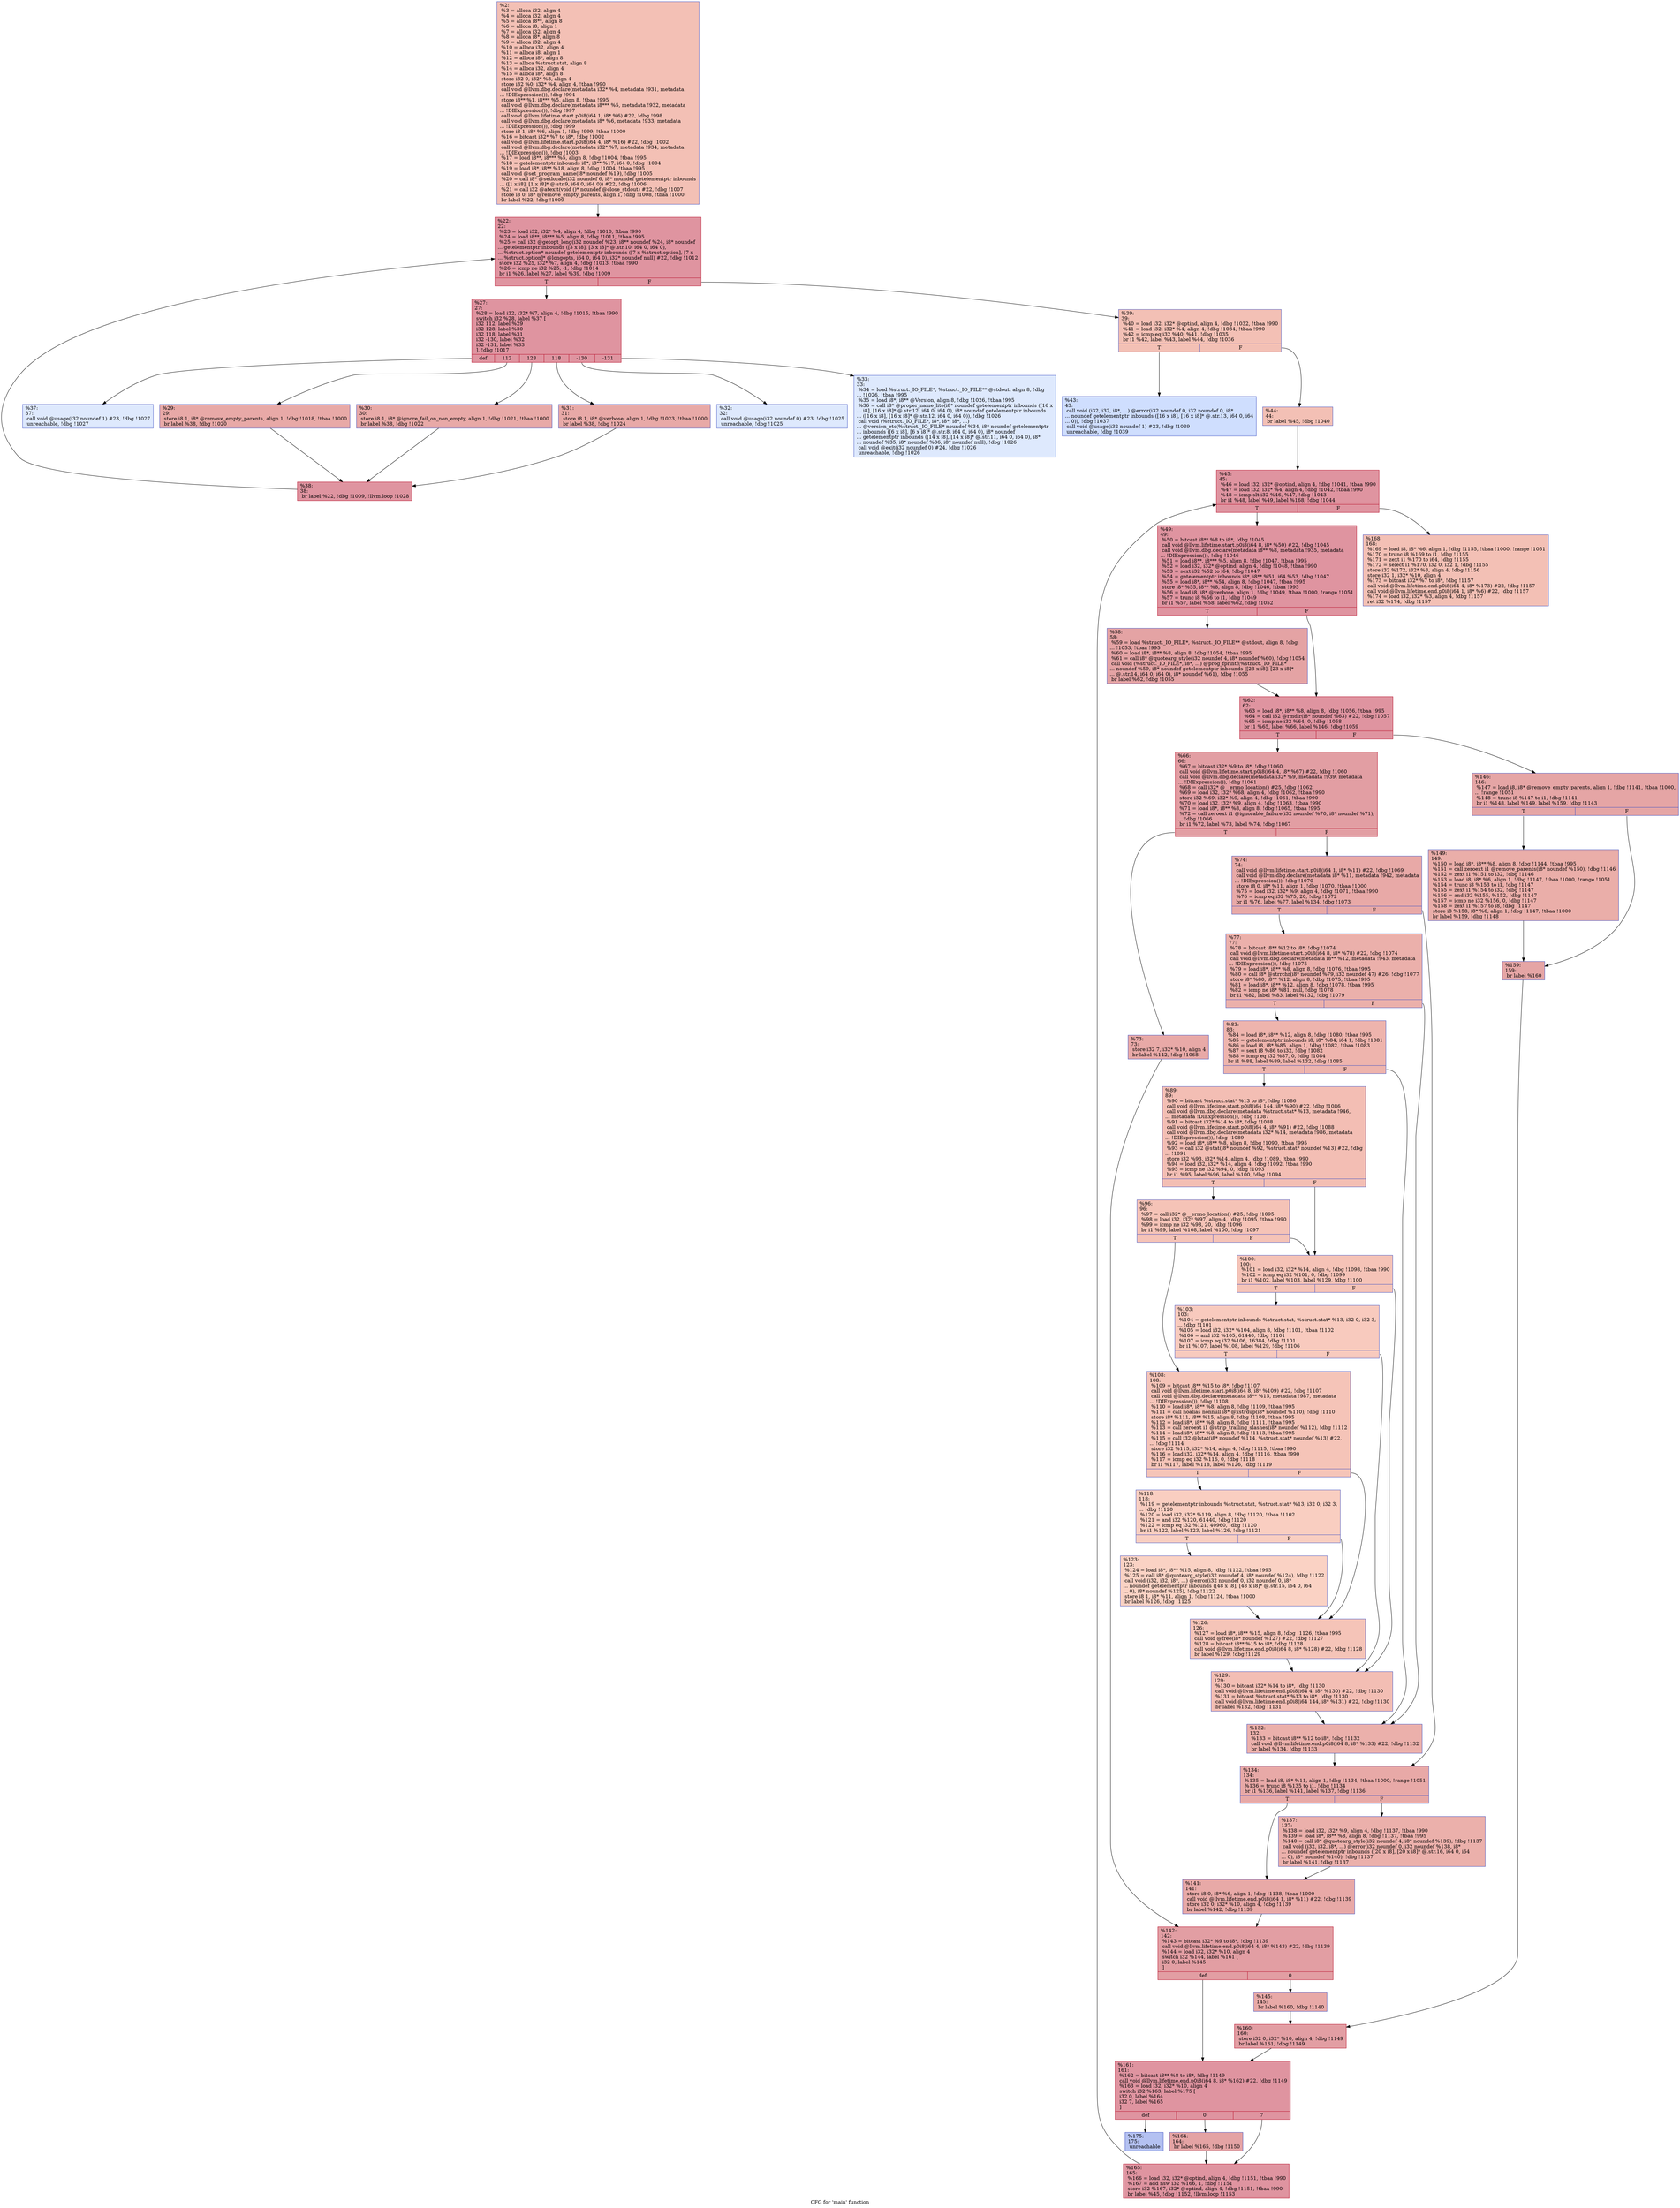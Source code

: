 digraph "CFG for 'main' function" {
	label="CFG for 'main' function";

	Node0x213a2c0 [shape=record,color="#3d50c3ff", style=filled, fillcolor="#e5705870",label="{%2:\l  %3 = alloca i32, align 4\l  %4 = alloca i32, align 4\l  %5 = alloca i8**, align 8\l  %6 = alloca i8, align 1\l  %7 = alloca i32, align 4\l  %8 = alloca i8*, align 8\l  %9 = alloca i32, align 4\l  %10 = alloca i32, align 4\l  %11 = alloca i8, align 1\l  %12 = alloca i8*, align 8\l  %13 = alloca %struct.stat, align 8\l  %14 = alloca i32, align 4\l  %15 = alloca i8*, align 8\l  store i32 0, i32* %3, align 4\l  store i32 %0, i32* %4, align 4, !tbaa !990\l  call void @llvm.dbg.declare(metadata i32* %4, metadata !931, metadata\l... !DIExpression()), !dbg !994\l  store i8** %1, i8*** %5, align 8, !tbaa !995\l  call void @llvm.dbg.declare(metadata i8*** %5, metadata !932, metadata\l... !DIExpression()), !dbg !997\l  call void @llvm.lifetime.start.p0i8(i64 1, i8* %6) #22, !dbg !998\l  call void @llvm.dbg.declare(metadata i8* %6, metadata !933, metadata\l... !DIExpression()), !dbg !999\l  store i8 1, i8* %6, align 1, !dbg !999, !tbaa !1000\l  %16 = bitcast i32* %7 to i8*, !dbg !1002\l  call void @llvm.lifetime.start.p0i8(i64 4, i8* %16) #22, !dbg !1002\l  call void @llvm.dbg.declare(metadata i32* %7, metadata !934, metadata\l... !DIExpression()), !dbg !1003\l  %17 = load i8**, i8*** %5, align 8, !dbg !1004, !tbaa !995\l  %18 = getelementptr inbounds i8*, i8** %17, i64 0, !dbg !1004\l  %19 = load i8*, i8** %18, align 8, !dbg !1004, !tbaa !995\l  call void @set_program_name(i8* noundef %19), !dbg !1005\l  %20 = call i8* @setlocale(i32 noundef 6, i8* noundef getelementptr inbounds\l... ([1 x i8], [1 x i8]* @.str.9, i64 0, i64 0)) #22, !dbg !1006\l  %21 = call i32 @atexit(void ()* noundef @close_stdout) #22, !dbg !1007\l  store i8 0, i8* @remove_empty_parents, align 1, !dbg !1008, !tbaa !1000\l  br label %22, !dbg !1009\l}"];
	Node0x213a2c0 -> Node0x213a310;
	Node0x213a310 [shape=record,color="#b70d28ff", style=filled, fillcolor="#b70d2870",label="{%22:\l22:                                               \l  %23 = load i32, i32* %4, align 4, !dbg !1010, !tbaa !990\l  %24 = load i8**, i8*** %5, align 8, !dbg !1011, !tbaa !995\l  %25 = call i32 @getopt_long(i32 noundef %23, i8** noundef %24, i8* noundef\l... getelementptr inbounds ([3 x i8], [3 x i8]* @.str.10, i64 0, i64 0),\l... %struct.option* noundef getelementptr inbounds ([7 x %struct.option], [7 x\l... %struct.option]* @longopts, i64 0, i64 0), i32* noundef null) #22, !dbg !1012\l  store i32 %25, i32* %7, align 4, !dbg !1013, !tbaa !990\l  %26 = icmp ne i32 %25, -1, !dbg !1014\l  br i1 %26, label %27, label %39, !dbg !1009\l|{<s0>T|<s1>F}}"];
	Node0x213a310:s0 -> Node0x213a360;
	Node0x213a310:s1 -> Node0x213a5e0;
	Node0x213a360 [shape=record,color="#b70d28ff", style=filled, fillcolor="#b70d2870",label="{%27:\l27:                                               \l  %28 = load i32, i32* %7, align 4, !dbg !1015, !tbaa !990\l  switch i32 %28, label %37 [\l    i32 112, label %29\l    i32 128, label %30\l    i32 118, label %31\l    i32 -130, label %32\l    i32 -131, label %33\l  ], !dbg !1017\l|{<s0>def|<s1>112|<s2>128|<s3>118|<s4>-130|<s5>-131}}"];
	Node0x213a360:s0 -> Node0x213a540;
	Node0x213a360:s1 -> Node0x213a3b0;
	Node0x213a360:s2 -> Node0x213a400;
	Node0x213a360:s3 -> Node0x213a450;
	Node0x213a360:s4 -> Node0x213a4a0;
	Node0x213a360:s5 -> Node0x213a4f0;
	Node0x213a3b0 [shape=record,color="#3d50c3ff", style=filled, fillcolor="#ca3b3770",label="{%29:\l29:                                               \l  store i8 1, i8* @remove_empty_parents, align 1, !dbg !1018, !tbaa !1000\l  br label %38, !dbg !1020\l}"];
	Node0x213a3b0 -> Node0x213a590;
	Node0x213a400 [shape=record,color="#3d50c3ff", style=filled, fillcolor="#ca3b3770",label="{%30:\l30:                                               \l  store i8 1, i8* @ignore_fail_on_non_empty, align 1, !dbg !1021, !tbaa !1000\l  br label %38, !dbg !1022\l}"];
	Node0x213a400 -> Node0x213a590;
	Node0x213a450 [shape=record,color="#3d50c3ff", style=filled, fillcolor="#ca3b3770",label="{%31:\l31:                                               \l  store i8 1, i8* @verbose, align 1, !dbg !1023, !tbaa !1000\l  br label %38, !dbg !1024\l}"];
	Node0x213a450 -> Node0x213a590;
	Node0x213a4a0 [shape=record,color="#3d50c3ff", style=filled, fillcolor="#b5cdfa70",label="{%32:\l32:                                               \l  call void @usage(i32 noundef 0) #23, !dbg !1025\l  unreachable, !dbg !1025\l}"];
	Node0x213a4f0 [shape=record,color="#3d50c3ff", style=filled, fillcolor="#b5cdfa70",label="{%33:\l33:                                               \l  %34 = load %struct._IO_FILE*, %struct._IO_FILE** @stdout, align 8, !dbg\l... !1026, !tbaa !995\l  %35 = load i8*, i8** @Version, align 8, !dbg !1026, !tbaa !995\l  %36 = call i8* @proper_name_lite(i8* noundef getelementptr inbounds ([16 x\l... i8], [16 x i8]* @.str.12, i64 0, i64 0), i8* noundef getelementptr inbounds\l... ([16 x i8], [16 x i8]* @.str.12, i64 0, i64 0)), !dbg !1026\l  call void (%struct._IO_FILE*, i8*, i8*, i8*, ...)\l... @version_etc(%struct._IO_FILE* noundef %34, i8* noundef getelementptr\l... inbounds ([6 x i8], [6 x i8]* @.str.8, i64 0, i64 0), i8* noundef\l... getelementptr inbounds ([14 x i8], [14 x i8]* @.str.11, i64 0, i64 0), i8*\l... noundef %35, i8* noundef %36, i8* noundef null), !dbg !1026\l  call void @exit(i32 noundef 0) #24, !dbg !1026\l  unreachable, !dbg !1026\l}"];
	Node0x213a540 [shape=record,color="#3d50c3ff", style=filled, fillcolor="#b5cdfa70",label="{%37:\l37:                                               \l  call void @usage(i32 noundef 1) #23, !dbg !1027\l  unreachable, !dbg !1027\l}"];
	Node0x213a590 [shape=record,color="#b70d28ff", style=filled, fillcolor="#b70d2870",label="{%38:\l38:                                               \l  br label %22, !dbg !1009, !llvm.loop !1028\l}"];
	Node0x213a590 -> Node0x213a310;
	Node0x213a5e0 [shape=record,color="#3d50c3ff", style=filled, fillcolor="#e5705870",label="{%39:\l39:                                               \l  %40 = load i32, i32* @optind, align 4, !dbg !1032, !tbaa !990\l  %41 = load i32, i32* %4, align 4, !dbg !1034, !tbaa !990\l  %42 = icmp eq i32 %40, %41, !dbg !1035\l  br i1 %42, label %43, label %44, !dbg !1036\l|{<s0>T|<s1>F}}"];
	Node0x213a5e0:s0 -> Node0x213a630;
	Node0x213a5e0:s1 -> Node0x213a680;
	Node0x213a630 [shape=record,color="#3d50c3ff", style=filled, fillcolor="#93b5fe70",label="{%43:\l43:                                               \l  call void (i32, i32, i8*, ...) @error(i32 noundef 0, i32 noundef 0, i8*\l... noundef getelementptr inbounds ([16 x i8], [16 x i8]* @.str.13, i64 0, i64\l... 0)), !dbg !1037\l  call void @usage(i32 noundef 1) #23, !dbg !1039\l  unreachable, !dbg !1039\l}"];
	Node0x213a680 [shape=record,color="#3d50c3ff", style=filled, fillcolor="#e5705870",label="{%44:\l44:                                               \l  br label %45, !dbg !1040\l}"];
	Node0x213a680 -> Node0x213a6d0;
	Node0x213a6d0 [shape=record,color="#b70d28ff", style=filled, fillcolor="#b70d2870",label="{%45:\l45:                                               \l  %46 = load i32, i32* @optind, align 4, !dbg !1041, !tbaa !990\l  %47 = load i32, i32* %4, align 4, !dbg !1042, !tbaa !990\l  %48 = icmp slt i32 %46, %47, !dbg !1043\l  br i1 %48, label %49, label %168, !dbg !1044\l|{<s0>T|<s1>F}}"];
	Node0x213a6d0:s0 -> Node0x213a720;
	Node0x213a6d0:s1 -> Node0x213b080;
	Node0x213a720 [shape=record,color="#b70d28ff", style=filled, fillcolor="#b70d2870",label="{%49:\l49:                                               \l  %50 = bitcast i8** %8 to i8*, !dbg !1045\l  call void @llvm.lifetime.start.p0i8(i64 8, i8* %50) #22, !dbg !1045\l  call void @llvm.dbg.declare(metadata i8** %8, metadata !935, metadata\l... !DIExpression()), !dbg !1046\l  %51 = load i8**, i8*** %5, align 8, !dbg !1047, !tbaa !995\l  %52 = load i32, i32* @optind, align 4, !dbg !1048, !tbaa !990\l  %53 = sext i32 %52 to i64, !dbg !1047\l  %54 = getelementptr inbounds i8*, i8** %51, i64 %53, !dbg !1047\l  %55 = load i8*, i8** %54, align 8, !dbg !1047, !tbaa !995\l  store i8* %55, i8** %8, align 8, !dbg !1046, !tbaa !995\l  %56 = load i8, i8* @verbose, align 1, !dbg !1049, !tbaa !1000, !range !1051\l  %57 = trunc i8 %56 to i1, !dbg !1049\l  br i1 %57, label %58, label %62, !dbg !1052\l|{<s0>T|<s1>F}}"];
	Node0x213a720:s0 -> Node0x213a770;
	Node0x213a720:s1 -> Node0x213a7c0;
	Node0x213a770 [shape=record,color="#3d50c3ff", style=filled, fillcolor="#c32e3170",label="{%58:\l58:                                               \l  %59 = load %struct._IO_FILE*, %struct._IO_FILE** @stdout, align 8, !dbg\l... !1053, !tbaa !995\l  %60 = load i8*, i8** %8, align 8, !dbg !1054, !tbaa !995\l  %61 = call i8* @quotearg_style(i32 noundef 4, i8* noundef %60), !dbg !1054\l  call void (%struct._IO_FILE*, i8*, ...) @prog_fprintf(%struct._IO_FILE*\l... noundef %59, i8* noundef getelementptr inbounds ([23 x i8], [23 x i8]*\l... @.str.14, i64 0, i64 0), i8* noundef %61), !dbg !1055\l  br label %62, !dbg !1055\l}"];
	Node0x213a770 -> Node0x213a7c0;
	Node0x213a7c0 [shape=record,color="#b70d28ff", style=filled, fillcolor="#b70d2870",label="{%62:\l62:                                               \l  %63 = load i8*, i8** %8, align 8, !dbg !1056, !tbaa !995\l  %64 = call i32 @rmdir(i8* noundef %63) #22, !dbg !1057\l  %65 = icmp ne i32 %64, 0, !dbg !1058\l  br i1 %65, label %66, label %146, !dbg !1059\l|{<s0>T|<s1>F}}"];
	Node0x213a7c0:s0 -> Node0x213a810;
	Node0x213a7c0:s1 -> Node0x213ae50;
	Node0x213a810 [shape=record,color="#b70d28ff", style=filled, fillcolor="#be242e70",label="{%66:\l66:                                               \l  %67 = bitcast i32* %9 to i8*, !dbg !1060\l  call void @llvm.lifetime.start.p0i8(i64 4, i8* %67) #22, !dbg !1060\l  call void @llvm.dbg.declare(metadata i32* %9, metadata !939, metadata\l... !DIExpression()), !dbg !1061\l  %68 = call i32* @__errno_location() #25, !dbg !1062\l  %69 = load i32, i32* %68, align 4, !dbg !1062, !tbaa !990\l  store i32 %69, i32* %9, align 4, !dbg !1061, !tbaa !990\l  %70 = load i32, i32* %9, align 4, !dbg !1063, !tbaa !990\l  %71 = load i8*, i8** %8, align 8, !dbg !1065, !tbaa !995\l  %72 = call zeroext i1 @ignorable_failure(i32 noundef %70, i8* noundef %71),\l... !dbg !1066\l  br i1 %72, label %73, label %74, !dbg !1067\l|{<s0>T|<s1>F}}"];
	Node0x213a810:s0 -> Node0x213a860;
	Node0x213a810:s1 -> Node0x213a8b0;
	Node0x213a860 [shape=record,color="#3d50c3ff", style=filled, fillcolor="#ca3b3770",label="{%73:\l73:                                               \l  store i32 7, i32* %10, align 4\l  br label %142, !dbg !1068\l}"];
	Node0x213a860 -> Node0x213adb0;
	Node0x213a8b0 [shape=record,color="#3d50c3ff", style=filled, fillcolor="#ca3b3770",label="{%74:\l74:                                               \l  call void @llvm.lifetime.start.p0i8(i64 1, i8* %11) #22, !dbg !1069\l  call void @llvm.dbg.declare(metadata i8* %11, metadata !942, metadata\l... !DIExpression()), !dbg !1070\l  store i8 0, i8* %11, align 1, !dbg !1070, !tbaa !1000\l  %75 = load i32, i32* %9, align 4, !dbg !1071, !tbaa !990\l  %76 = icmp eq i32 %75, 20, !dbg !1072\l  br i1 %76, label %77, label %134, !dbg !1073\l|{<s0>T|<s1>F}}"];
	Node0x213a8b0:s0 -> Node0x213a900;
	Node0x213a8b0:s1 -> Node0x213acc0;
	Node0x213a900 [shape=record,color="#3d50c3ff", style=filled, fillcolor="#d24b4070",label="{%77:\l77:                                               \l  %78 = bitcast i8** %12 to i8*, !dbg !1074\l  call void @llvm.lifetime.start.p0i8(i64 8, i8* %78) #22, !dbg !1074\l  call void @llvm.dbg.declare(metadata i8** %12, metadata !943, metadata\l... !DIExpression()), !dbg !1075\l  %79 = load i8*, i8** %8, align 8, !dbg !1076, !tbaa !995\l  %80 = call i8* @strrchr(i8* noundef %79, i32 noundef 47) #26, !dbg !1077\l  store i8* %80, i8** %12, align 8, !dbg !1075, !tbaa !995\l  %81 = load i8*, i8** %12, align 8, !dbg !1078, !tbaa !995\l  %82 = icmp ne i8* %81, null, !dbg !1078\l  br i1 %82, label %83, label %132, !dbg !1079\l|{<s0>T|<s1>F}}"];
	Node0x213a900:s0 -> Node0x213a950;
	Node0x213a900:s1 -> Node0x213ac70;
	Node0x213a950 [shape=record,color="#3d50c3ff", style=filled, fillcolor="#d8564670",label="{%83:\l83:                                               \l  %84 = load i8*, i8** %12, align 8, !dbg !1080, !tbaa !995\l  %85 = getelementptr inbounds i8, i8* %84, i64 1, !dbg !1081\l  %86 = load i8, i8* %85, align 1, !dbg !1082, !tbaa !1083\l  %87 = sext i8 %86 to i32, !dbg !1082\l  %88 = icmp eq i32 %87, 0, !dbg !1084\l  br i1 %88, label %89, label %132, !dbg !1085\l|{<s0>T|<s1>F}}"];
	Node0x213a950:s0 -> Node0x213a9a0;
	Node0x213a950:s1 -> Node0x213ac70;
	Node0x213a9a0 [shape=record,color="#3d50c3ff", style=filled, fillcolor="#e36c5570",label="{%89:\l89:                                               \l  %90 = bitcast %struct.stat* %13 to i8*, !dbg !1086\l  call void @llvm.lifetime.start.p0i8(i64 144, i8* %90) #22, !dbg !1086\l  call void @llvm.dbg.declare(metadata %struct.stat* %13, metadata !946,\l... metadata !DIExpression()), !dbg !1087\l  %91 = bitcast i32* %14 to i8*, !dbg !1088\l  call void @llvm.lifetime.start.p0i8(i64 4, i8* %91) #22, !dbg !1088\l  call void @llvm.dbg.declare(metadata i32* %14, metadata !986, metadata\l... !DIExpression()), !dbg !1089\l  %92 = load i8*, i8** %8, align 8, !dbg !1090, !tbaa !995\l  %93 = call i32 @stat(i8* noundef %92, %struct.stat* noundef %13) #22, !dbg\l... !1091\l  store i32 %93, i32* %14, align 4, !dbg !1089, !tbaa !990\l  %94 = load i32, i32* %14, align 4, !dbg !1092, !tbaa !990\l  %95 = icmp ne i32 %94, 0, !dbg !1093\l  br i1 %95, label %96, label %100, !dbg !1094\l|{<s0>T|<s1>F}}"];
	Node0x213a9a0:s0 -> Node0x213a9f0;
	Node0x213a9a0:s1 -> Node0x213aa40;
	Node0x213a9f0 [shape=record,color="#3d50c3ff", style=filled, fillcolor="#e8765c70",label="{%96:\l96:                                               \l  %97 = call i32* @__errno_location() #25, !dbg !1095\l  %98 = load i32, i32* %97, align 4, !dbg !1095, !tbaa !990\l  %99 = icmp ne i32 %98, 20, !dbg !1096\l  br i1 %99, label %108, label %100, !dbg !1097\l|{<s0>T|<s1>F}}"];
	Node0x213a9f0:s0 -> Node0x213aae0;
	Node0x213a9f0:s1 -> Node0x213aa40;
	Node0x213aa40 [shape=record,color="#3d50c3ff", style=filled, fillcolor="#e8765c70",label="{%100:\l100:                                              \l  %101 = load i32, i32* %14, align 4, !dbg !1098, !tbaa !990\l  %102 = icmp eq i32 %101, 0, !dbg !1099\l  br i1 %102, label %103, label %129, !dbg !1100\l|{<s0>T|<s1>F}}"];
	Node0x213aa40:s0 -> Node0x213aa90;
	Node0x213aa40:s1 -> Node0x213ac20;
	Node0x213aa90 [shape=record,color="#3d50c3ff", style=filled, fillcolor="#ef886b70",label="{%103:\l103:                                              \l  %104 = getelementptr inbounds %struct.stat, %struct.stat* %13, i32 0, i32 3,\l... !dbg !1101\l  %105 = load i32, i32* %104, align 8, !dbg !1101, !tbaa !1102\l  %106 = and i32 %105, 61440, !dbg !1101\l  %107 = icmp eq i32 %106, 16384, !dbg !1101\l  br i1 %107, label %108, label %129, !dbg !1106\l|{<s0>T|<s1>F}}"];
	Node0x213aa90:s0 -> Node0x213aae0;
	Node0x213aa90:s1 -> Node0x213ac20;
	Node0x213aae0 [shape=record,color="#3d50c3ff", style=filled, fillcolor="#e97a5f70",label="{%108:\l108:                                              \l  %109 = bitcast i8** %15 to i8*, !dbg !1107\l  call void @llvm.lifetime.start.p0i8(i64 8, i8* %109) #22, !dbg !1107\l  call void @llvm.dbg.declare(metadata i8** %15, metadata !987, metadata\l... !DIExpression()), !dbg !1108\l  %110 = load i8*, i8** %8, align 8, !dbg !1109, !tbaa !995\l  %111 = call noalias nonnull i8* @xstrdup(i8* noundef %110), !dbg !1110\l  store i8* %111, i8** %15, align 8, !dbg !1108, !tbaa !995\l  %112 = load i8*, i8** %8, align 8, !dbg !1111, !tbaa !995\l  %113 = call zeroext i1 @strip_trailing_slashes(i8* noundef %112), !dbg !1112\l  %114 = load i8*, i8** %8, align 8, !dbg !1113, !tbaa !995\l  %115 = call i32 @lstat(i8* noundef %114, %struct.stat* noundef %13) #22,\l... !dbg !1114\l  store i32 %115, i32* %14, align 4, !dbg !1115, !tbaa !990\l  %116 = load i32, i32* %14, align 4, !dbg !1116, !tbaa !990\l  %117 = icmp eq i32 %116, 0, !dbg !1118\l  br i1 %117, label %118, label %126, !dbg !1119\l|{<s0>T|<s1>F}}"];
	Node0x213aae0:s0 -> Node0x213ab30;
	Node0x213aae0:s1 -> Node0x213abd0;
	Node0x213ab30 [shape=record,color="#3d50c3ff", style=filled, fillcolor="#f2907270",label="{%118:\l118:                                              \l  %119 = getelementptr inbounds %struct.stat, %struct.stat* %13, i32 0, i32 3,\l... !dbg !1120\l  %120 = load i32, i32* %119, align 8, !dbg !1120, !tbaa !1102\l  %121 = and i32 %120, 61440, !dbg !1120\l  %122 = icmp eq i32 %121, 40960, !dbg !1120\l  br i1 %122, label %123, label %126, !dbg !1121\l|{<s0>T|<s1>F}}"];
	Node0x213ab30:s0 -> Node0x213ab80;
	Node0x213ab30:s1 -> Node0x213abd0;
	Node0x213ab80 [shape=record,color="#3d50c3ff", style=filled, fillcolor="#f4987a70",label="{%123:\l123:                                              \l  %124 = load i8*, i8** %15, align 8, !dbg !1122, !tbaa !995\l  %125 = call i8* @quotearg_style(i32 noundef 4, i8* noundef %124), !dbg !1122\l  call void (i32, i32, i8*, ...) @error(i32 noundef 0, i32 noundef 0, i8*\l... noundef getelementptr inbounds ([48 x i8], [48 x i8]* @.str.15, i64 0, i64\l... 0), i8* noundef %125), !dbg !1122\l  store i8 1, i8* %11, align 1, !dbg !1124, !tbaa !1000\l  br label %126, !dbg !1125\l}"];
	Node0x213ab80 -> Node0x213abd0;
	Node0x213abd0 [shape=record,color="#3d50c3ff", style=filled, fillcolor="#e97a5f70",label="{%126:\l126:                                              \l  %127 = load i8*, i8** %15, align 8, !dbg !1126, !tbaa !995\l  call void @free(i8* noundef %127) #22, !dbg !1127\l  %128 = bitcast i8** %15 to i8*, !dbg !1128\l  call void @llvm.lifetime.end.p0i8(i64 8, i8* %128) #22, !dbg !1128\l  br label %129, !dbg !1129\l}"];
	Node0x213abd0 -> Node0x213ac20;
	Node0x213ac20 [shape=record,color="#3d50c3ff", style=filled, fillcolor="#e36c5570",label="{%129:\l129:                                              \l  %130 = bitcast i32* %14 to i8*, !dbg !1130\l  call void @llvm.lifetime.end.p0i8(i64 4, i8* %130) #22, !dbg !1130\l  %131 = bitcast %struct.stat* %13 to i8*, !dbg !1130\l  call void @llvm.lifetime.end.p0i8(i64 144, i8* %131) #22, !dbg !1130\l  br label %132, !dbg !1131\l}"];
	Node0x213ac20 -> Node0x213ac70;
	Node0x213ac70 [shape=record,color="#3d50c3ff", style=filled, fillcolor="#d24b4070",label="{%132:\l132:                                              \l  %133 = bitcast i8** %12 to i8*, !dbg !1132\l  call void @llvm.lifetime.end.p0i8(i64 8, i8* %133) #22, !dbg !1132\l  br label %134, !dbg !1133\l}"];
	Node0x213ac70 -> Node0x213acc0;
	Node0x213acc0 [shape=record,color="#3d50c3ff", style=filled, fillcolor="#ca3b3770",label="{%134:\l134:                                              \l  %135 = load i8, i8* %11, align 1, !dbg !1134, !tbaa !1000, !range !1051\l  %136 = trunc i8 %135 to i1, !dbg !1134\l  br i1 %136, label %141, label %137, !dbg !1136\l|{<s0>T|<s1>F}}"];
	Node0x213acc0:s0 -> Node0x213ad60;
	Node0x213acc0:s1 -> Node0x213ad10;
	Node0x213ad10 [shape=record,color="#3d50c3ff", style=filled, fillcolor="#d24b4070",label="{%137:\l137:                                              \l  %138 = load i32, i32* %9, align 4, !dbg !1137, !tbaa !990\l  %139 = load i8*, i8** %8, align 8, !dbg !1137, !tbaa !995\l  %140 = call i8* @quotearg_style(i32 noundef 4, i8* noundef %139), !dbg !1137\l  call void (i32, i32, i8*, ...) @error(i32 noundef 0, i32 noundef %138, i8*\l... noundef getelementptr inbounds ([20 x i8], [20 x i8]* @.str.16, i64 0, i64\l... 0), i8* noundef %140), !dbg !1137\l  br label %141, !dbg !1137\l}"];
	Node0x213ad10 -> Node0x213ad60;
	Node0x213ad60 [shape=record,color="#3d50c3ff", style=filled, fillcolor="#ca3b3770",label="{%141:\l141:                                              \l  store i8 0, i8* %6, align 1, !dbg !1138, !tbaa !1000\l  call void @llvm.lifetime.end.p0i8(i64 1, i8* %11) #22, !dbg !1139\l  store i32 0, i32* %10, align 4, !dbg !1139\l  br label %142, !dbg !1139\l}"];
	Node0x213ad60 -> Node0x213adb0;
	Node0x213adb0 [shape=record,color="#b70d28ff", style=filled, fillcolor="#be242e70",label="{%142:\l142:                                              \l  %143 = bitcast i32* %9 to i8*, !dbg !1139\l  call void @llvm.lifetime.end.p0i8(i64 4, i8* %143) #22, !dbg !1139\l  %144 = load i32, i32* %10, align 4\l  switch i32 %144, label %161 [\l    i32 0, label %145\l  ]\l|{<s0>def|<s1>0}}"];
	Node0x213adb0:s0 -> Node0x213af90;
	Node0x213adb0:s1 -> Node0x213ae00;
	Node0x213ae00 [shape=record,color="#3d50c3ff", style=filled, fillcolor="#ca3b3770",label="{%145:\l145:                                              \l  br label %160, !dbg !1140\l}"];
	Node0x213ae00 -> Node0x213af40;
	Node0x213ae50 [shape=record,color="#3d50c3ff", style=filled, fillcolor="#c5333470",label="{%146:\l146:                                              \l  %147 = load i8, i8* @remove_empty_parents, align 1, !dbg !1141, !tbaa !1000,\l... !range !1051\l  %148 = trunc i8 %147 to i1, !dbg !1141\l  br i1 %148, label %149, label %159, !dbg !1143\l|{<s0>T|<s1>F}}"];
	Node0x213ae50:s0 -> Node0x213aea0;
	Node0x213ae50:s1 -> Node0x213aef0;
	Node0x213aea0 [shape=record,color="#3d50c3ff", style=filled, fillcolor="#d0473d70",label="{%149:\l149:                                              \l  %150 = load i8*, i8** %8, align 8, !dbg !1144, !tbaa !995\l  %151 = call zeroext i1 @remove_parents(i8* noundef %150), !dbg !1146\l  %152 = zext i1 %151 to i32, !dbg !1146\l  %153 = load i8, i8* %6, align 1, !dbg !1147, !tbaa !1000, !range !1051\l  %154 = trunc i8 %153 to i1, !dbg !1147\l  %155 = zext i1 %154 to i32, !dbg !1147\l  %156 = and i32 %155, %152, !dbg !1147\l  %157 = icmp ne i32 %156, 0, !dbg !1147\l  %158 = zext i1 %157 to i8, !dbg !1147\l  store i8 %158, i8* %6, align 1, !dbg !1147, !tbaa !1000\l  br label %159, !dbg !1148\l}"];
	Node0x213aea0 -> Node0x213aef0;
	Node0x213aef0 [shape=record,color="#3d50c3ff", style=filled, fillcolor="#c5333470",label="{%159:\l159:                                              \l  br label %160\l}"];
	Node0x213aef0 -> Node0x213af40;
	Node0x213af40 [shape=record,color="#b70d28ff", style=filled, fillcolor="#be242e70",label="{%160:\l160:                                              \l  store i32 0, i32* %10, align 4, !dbg !1149\l  br label %161, !dbg !1149\l}"];
	Node0x213af40 -> Node0x213af90;
	Node0x213af90 [shape=record,color="#b70d28ff", style=filled, fillcolor="#b70d2870",label="{%161:\l161:                                              \l  %162 = bitcast i8** %8 to i8*, !dbg !1149\l  call void @llvm.lifetime.end.p0i8(i64 8, i8* %162) #22, !dbg !1149\l  %163 = load i32, i32* %10, align 4\l  switch i32 %163, label %175 [\l    i32 0, label %164\l    i32 7, label %165\l  ]\l|{<s0>def|<s1>0|<s2>7}}"];
	Node0x213af90:s0 -> Node0x213b0d0;
	Node0x213af90:s1 -> Node0x213afe0;
	Node0x213af90:s2 -> Node0x213b030;
	Node0x213afe0 [shape=record,color="#3d50c3ff", style=filled, fillcolor="#c32e3170",label="{%164:\l164:                                              \l  br label %165, !dbg !1150\l}"];
	Node0x213afe0 -> Node0x213b030;
	Node0x213b030 [shape=record,color="#b70d28ff", style=filled, fillcolor="#b70d2870",label="{%165:\l165:                                              \l  %166 = load i32, i32* @optind, align 4, !dbg !1151, !tbaa !990\l  %167 = add nsw i32 %166, 1, !dbg !1151\l  store i32 %167, i32* @optind, align 4, !dbg !1151, !tbaa !990\l  br label %45, !dbg !1152, !llvm.loop !1153\l}"];
	Node0x213b030 -> Node0x213a6d0;
	Node0x213b080 [shape=record,color="#3d50c3ff", style=filled, fillcolor="#e5705870",label="{%168:\l168:                                              \l  %169 = load i8, i8* %6, align 1, !dbg !1155, !tbaa !1000, !range !1051\l  %170 = trunc i8 %169 to i1, !dbg !1155\l  %171 = zext i1 %170 to i64, !dbg !1155\l  %172 = select i1 %170, i32 0, i32 1, !dbg !1155\l  store i32 %172, i32* %3, align 4, !dbg !1156\l  store i32 1, i32* %10, align 4\l  %173 = bitcast i32* %7 to i8*, !dbg !1157\l  call void @llvm.lifetime.end.p0i8(i64 4, i8* %173) #22, !dbg !1157\l  call void @llvm.lifetime.end.p0i8(i64 1, i8* %6) #22, !dbg !1157\l  %174 = load i32, i32* %3, align 4, !dbg !1157\l  ret i32 %174, !dbg !1157\l}"];
	Node0x213b0d0 [shape=record,color="#3d50c3ff", style=filled, fillcolor="#5572df70",label="{%175:\l175:                                              \l  unreachable\l}"];
}
